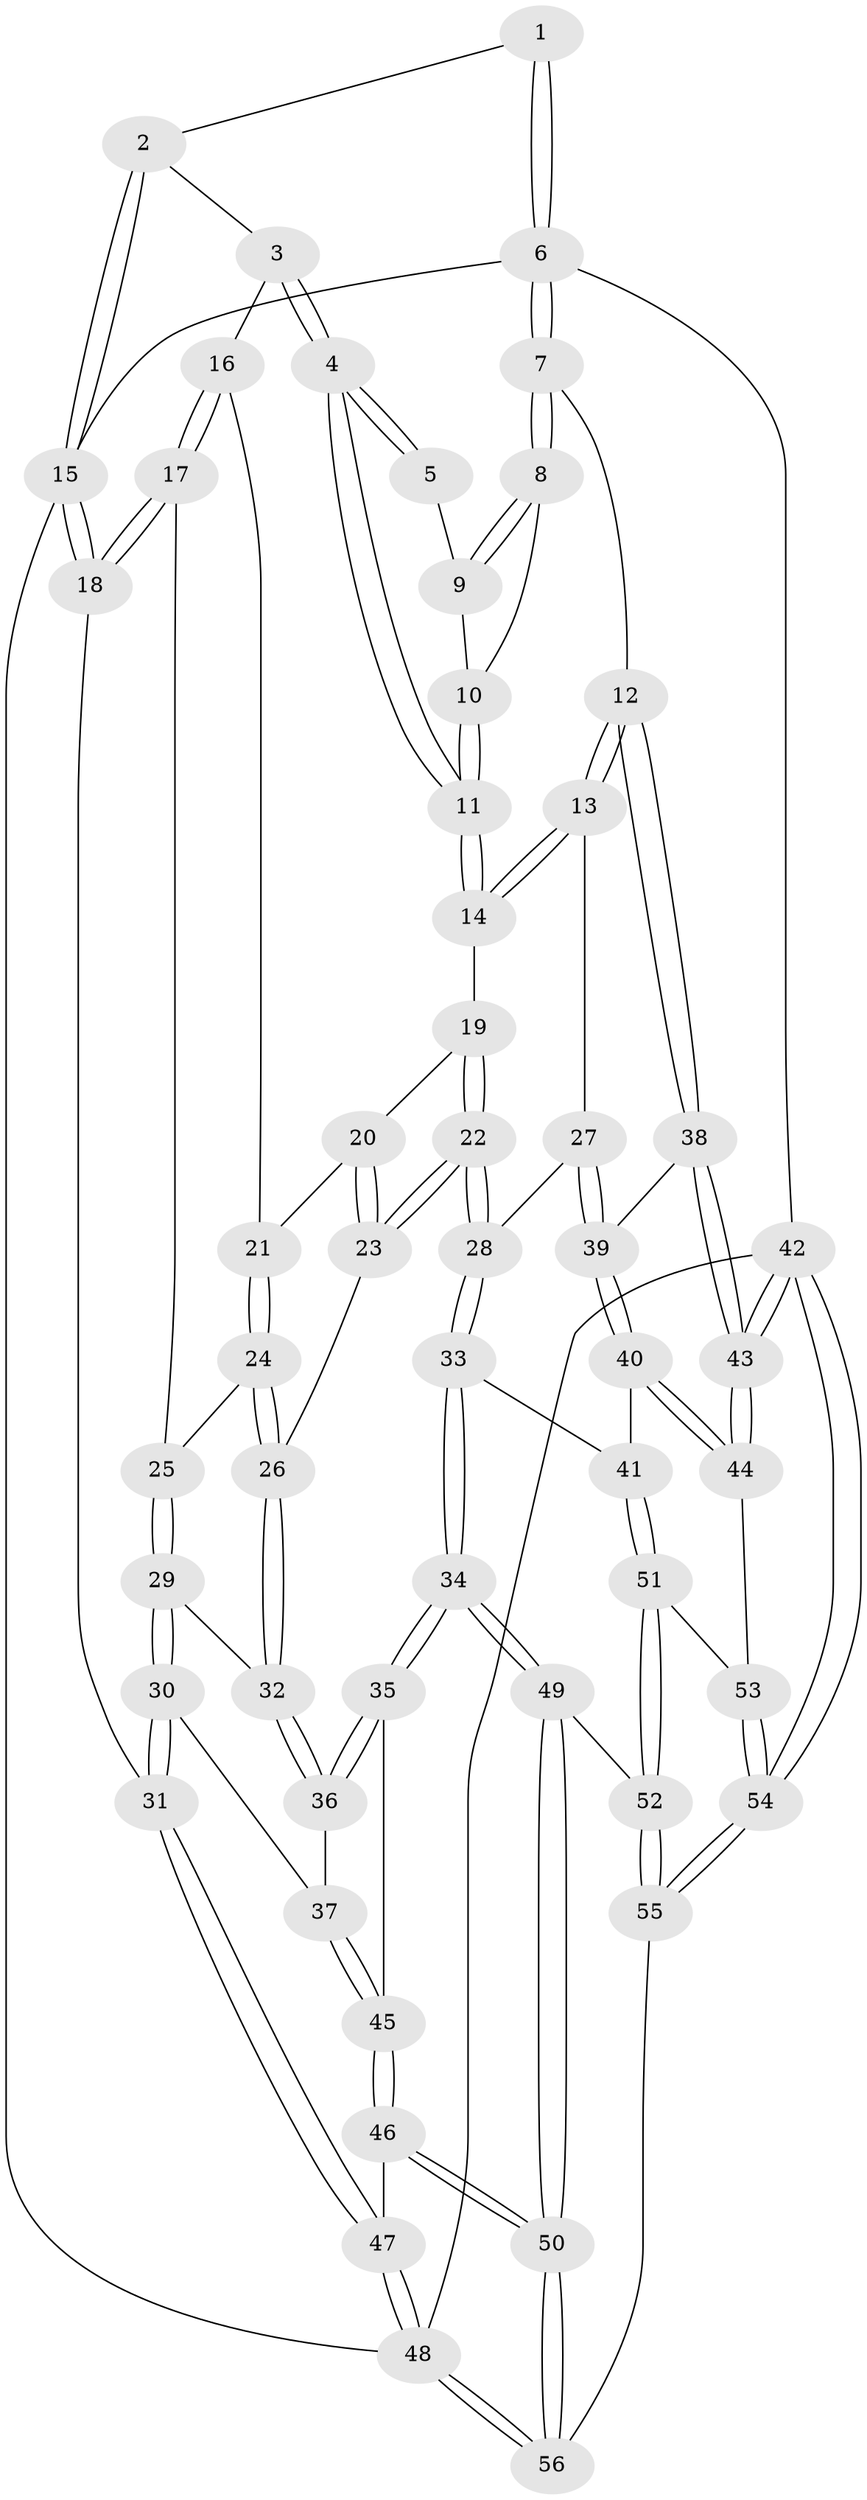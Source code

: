 // coarse degree distribution, {3: 0.1875, 4: 0.34375, 6: 0.03125, 5: 0.40625, 7: 0.03125}
// Generated by graph-tools (version 1.1) at 2025/42/03/06/25 10:42:27]
// undirected, 56 vertices, 137 edges
graph export_dot {
graph [start="1"]
  node [color=gray90,style=filled];
  1 [pos="+0.8608232191442564+0"];
  2 [pos="+0.286253636964167+0"];
  3 [pos="+0.31248642007210364+0"];
  4 [pos="+0.7190529921007577+0.1694742214569096"];
  5 [pos="+0.8489588380915847+0"];
  6 [pos="+1+0"];
  7 [pos="+1+0.27422367581579193"];
  8 [pos="+0.9690683532290825+0.14620774960833224"];
  9 [pos="+0.8753367330307193+0"];
  10 [pos="+0.9025875386024153+0.12997689191238998"];
  11 [pos="+0.7233089026284734+0.18283830208440147"];
  12 [pos="+1+0.38718626231584713"];
  13 [pos="+0.7855518365876448+0.36950489076119736"];
  14 [pos="+0.724581852664924+0.27024853967821644"];
  15 [pos="+0+0"];
  16 [pos="+0.31151833791496686+0"];
  17 [pos="+0.0680554419882268+0.28397329917788344"];
  18 [pos="+0+0.3603787906876341"];
  19 [pos="+0.5885987325445572+0.2846440550465062"];
  20 [pos="+0.5383271435041984+0.28453475190821625"];
  21 [pos="+0.3651987209901061+0.21220940184675904"];
  22 [pos="+0.524457648208627+0.4940371203885179"];
  23 [pos="+0.47993189433180095+0.47669317292190405"];
  24 [pos="+0.3496922275044124+0.25957051966588224"];
  25 [pos="+0.25885309442238547+0.36327559795197834"];
  26 [pos="+0.47041362474729403+0.47616863932534637"];
  27 [pos="+0.7296948150049181+0.4670841592217559"];
  28 [pos="+0.6257777938503349+0.5451537975365819"];
  29 [pos="+0.24151882830762+0.47028064651399154"];
  30 [pos="+0.15528765214810966+0.5665879355834024"];
  31 [pos="+0+0.5566441073010405"];
  32 [pos="+0.4200461539669049+0.5045284662451055"];
  33 [pos="+0.6010249499149858+0.6927040295028724"];
  34 [pos="+0.4993970030288342+0.7498152726466468"];
  35 [pos="+0.4364836440281279+0.7121196683522509"];
  36 [pos="+0.39317451068042214+0.6138676523101725"];
  37 [pos="+0.17713790296042758+0.5922155091433274"];
  38 [pos="+1+0.4469925540107362"];
  39 [pos="+0.8537608230057667+0.6525601785897999"];
  40 [pos="+0.8435710196372553+0.7525751147519076"];
  41 [pos="+0.6991668601395389+0.7596211130008858"];
  42 [pos="+1+1"];
  43 [pos="+1+0.8269192302974089"];
  44 [pos="+0.869301696783464+0.7739829239003763"];
  45 [pos="+0.24149422650083383+0.7331550192766013"];
  46 [pos="+0.21252910080005233+0.8770318464665119"];
  47 [pos="+0+0.8406394593019642"];
  48 [pos="+0+1"];
  49 [pos="+0.4710478302165936+0.8616438457287497"];
  50 [pos="+0.33734358483164384+1"];
  51 [pos="+0.6897182280312006+0.9487552424764855"];
  52 [pos="+0.6854757179627483+0.9557937891681878"];
  53 [pos="+0.8384722788716437+0.9074627383396908"];
  54 [pos="+1+1"];
  55 [pos="+0.6780316972483625+1"];
  56 [pos="+0.3463625928043479+1"];
  1 -- 2;
  1 -- 6;
  1 -- 6;
  2 -- 3;
  2 -- 15;
  2 -- 15;
  3 -- 4;
  3 -- 4;
  3 -- 16;
  4 -- 5;
  4 -- 5;
  4 -- 11;
  4 -- 11;
  5 -- 9;
  6 -- 7;
  6 -- 7;
  6 -- 15;
  6 -- 42;
  7 -- 8;
  7 -- 8;
  7 -- 12;
  8 -- 9;
  8 -- 9;
  8 -- 10;
  9 -- 10;
  10 -- 11;
  10 -- 11;
  11 -- 14;
  11 -- 14;
  12 -- 13;
  12 -- 13;
  12 -- 38;
  12 -- 38;
  13 -- 14;
  13 -- 14;
  13 -- 27;
  14 -- 19;
  15 -- 18;
  15 -- 18;
  15 -- 48;
  16 -- 17;
  16 -- 17;
  16 -- 21;
  17 -- 18;
  17 -- 18;
  17 -- 25;
  18 -- 31;
  19 -- 20;
  19 -- 22;
  19 -- 22;
  20 -- 21;
  20 -- 23;
  20 -- 23;
  21 -- 24;
  21 -- 24;
  22 -- 23;
  22 -- 23;
  22 -- 28;
  22 -- 28;
  23 -- 26;
  24 -- 25;
  24 -- 26;
  24 -- 26;
  25 -- 29;
  25 -- 29;
  26 -- 32;
  26 -- 32;
  27 -- 28;
  27 -- 39;
  27 -- 39;
  28 -- 33;
  28 -- 33;
  29 -- 30;
  29 -- 30;
  29 -- 32;
  30 -- 31;
  30 -- 31;
  30 -- 37;
  31 -- 47;
  31 -- 47;
  32 -- 36;
  32 -- 36;
  33 -- 34;
  33 -- 34;
  33 -- 41;
  34 -- 35;
  34 -- 35;
  34 -- 49;
  34 -- 49;
  35 -- 36;
  35 -- 36;
  35 -- 45;
  36 -- 37;
  37 -- 45;
  37 -- 45;
  38 -- 39;
  38 -- 43;
  38 -- 43;
  39 -- 40;
  39 -- 40;
  40 -- 41;
  40 -- 44;
  40 -- 44;
  41 -- 51;
  41 -- 51;
  42 -- 43;
  42 -- 43;
  42 -- 54;
  42 -- 54;
  42 -- 48;
  43 -- 44;
  43 -- 44;
  44 -- 53;
  45 -- 46;
  45 -- 46;
  46 -- 47;
  46 -- 50;
  46 -- 50;
  47 -- 48;
  47 -- 48;
  48 -- 56;
  48 -- 56;
  49 -- 50;
  49 -- 50;
  49 -- 52;
  50 -- 56;
  50 -- 56;
  51 -- 52;
  51 -- 52;
  51 -- 53;
  52 -- 55;
  52 -- 55;
  53 -- 54;
  53 -- 54;
  54 -- 55;
  54 -- 55;
  55 -- 56;
}
